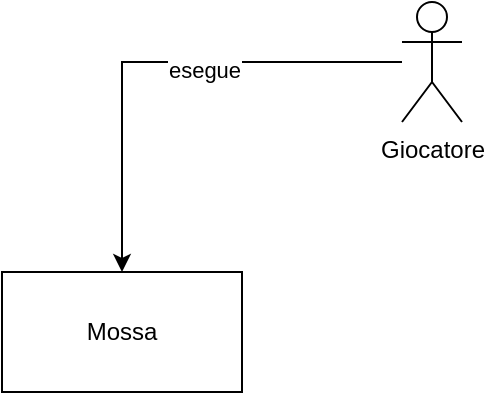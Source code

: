 <mxfile version="24.2.5" type="github">
  <diagram id="C5RBs43oDa-KdzZeNtuy" name="Page-1">
    <mxGraphModel dx="548" dy="573" grid="1" gridSize="10" guides="1" tooltips="1" connect="1" arrows="1" fold="1" page="1" pageScale="1" pageWidth="827" pageHeight="1169" math="0" shadow="0">
      <root>
        <mxCell id="WIyWlLk6GJQsqaUBKTNV-0" />
        <mxCell id="WIyWlLk6GJQsqaUBKTNV-1" parent="WIyWlLk6GJQsqaUBKTNV-0" />
        <mxCell id="L7IZt4WPcCWB0JEOpLkI-8" style="edgeStyle=orthogonalEdgeStyle;rounded=0;orthogonalLoop=1;jettySize=auto;html=1;" edge="1" parent="WIyWlLk6GJQsqaUBKTNV-1" source="L7IZt4WPcCWB0JEOpLkI-2" target="L7IZt4WPcCWB0JEOpLkI-7">
          <mxGeometry relative="1" as="geometry" />
        </mxCell>
        <mxCell id="L7IZt4WPcCWB0JEOpLkI-9" value="esegue" style="edgeLabel;html=1;align=center;verticalAlign=middle;resizable=0;points=[];" vertex="1" connectable="0" parent="L7IZt4WPcCWB0JEOpLkI-8">
          <mxGeometry x="-0.187" y="4" relative="1" as="geometry">
            <mxPoint as="offset" />
          </mxGeometry>
        </mxCell>
        <object label="Giocatore" Giocatore="" id="L7IZt4WPcCWB0JEOpLkI-2">
          <mxCell style="shape=umlActor;verticalLabelPosition=bottom;verticalAlign=top;html=1;outlineConnect=0;" vertex="1" parent="WIyWlLk6GJQsqaUBKTNV-1">
            <mxGeometry x="250" y="420" width="30" height="60" as="geometry" />
          </mxCell>
        </object>
        <mxCell id="L7IZt4WPcCWB0JEOpLkI-7" value="Mossa" style="rounded=0;whiteSpace=wrap;html=1;" vertex="1" parent="WIyWlLk6GJQsqaUBKTNV-1">
          <mxGeometry x="50" y="555" width="120" height="60" as="geometry" />
        </mxCell>
      </root>
    </mxGraphModel>
  </diagram>
</mxfile>
